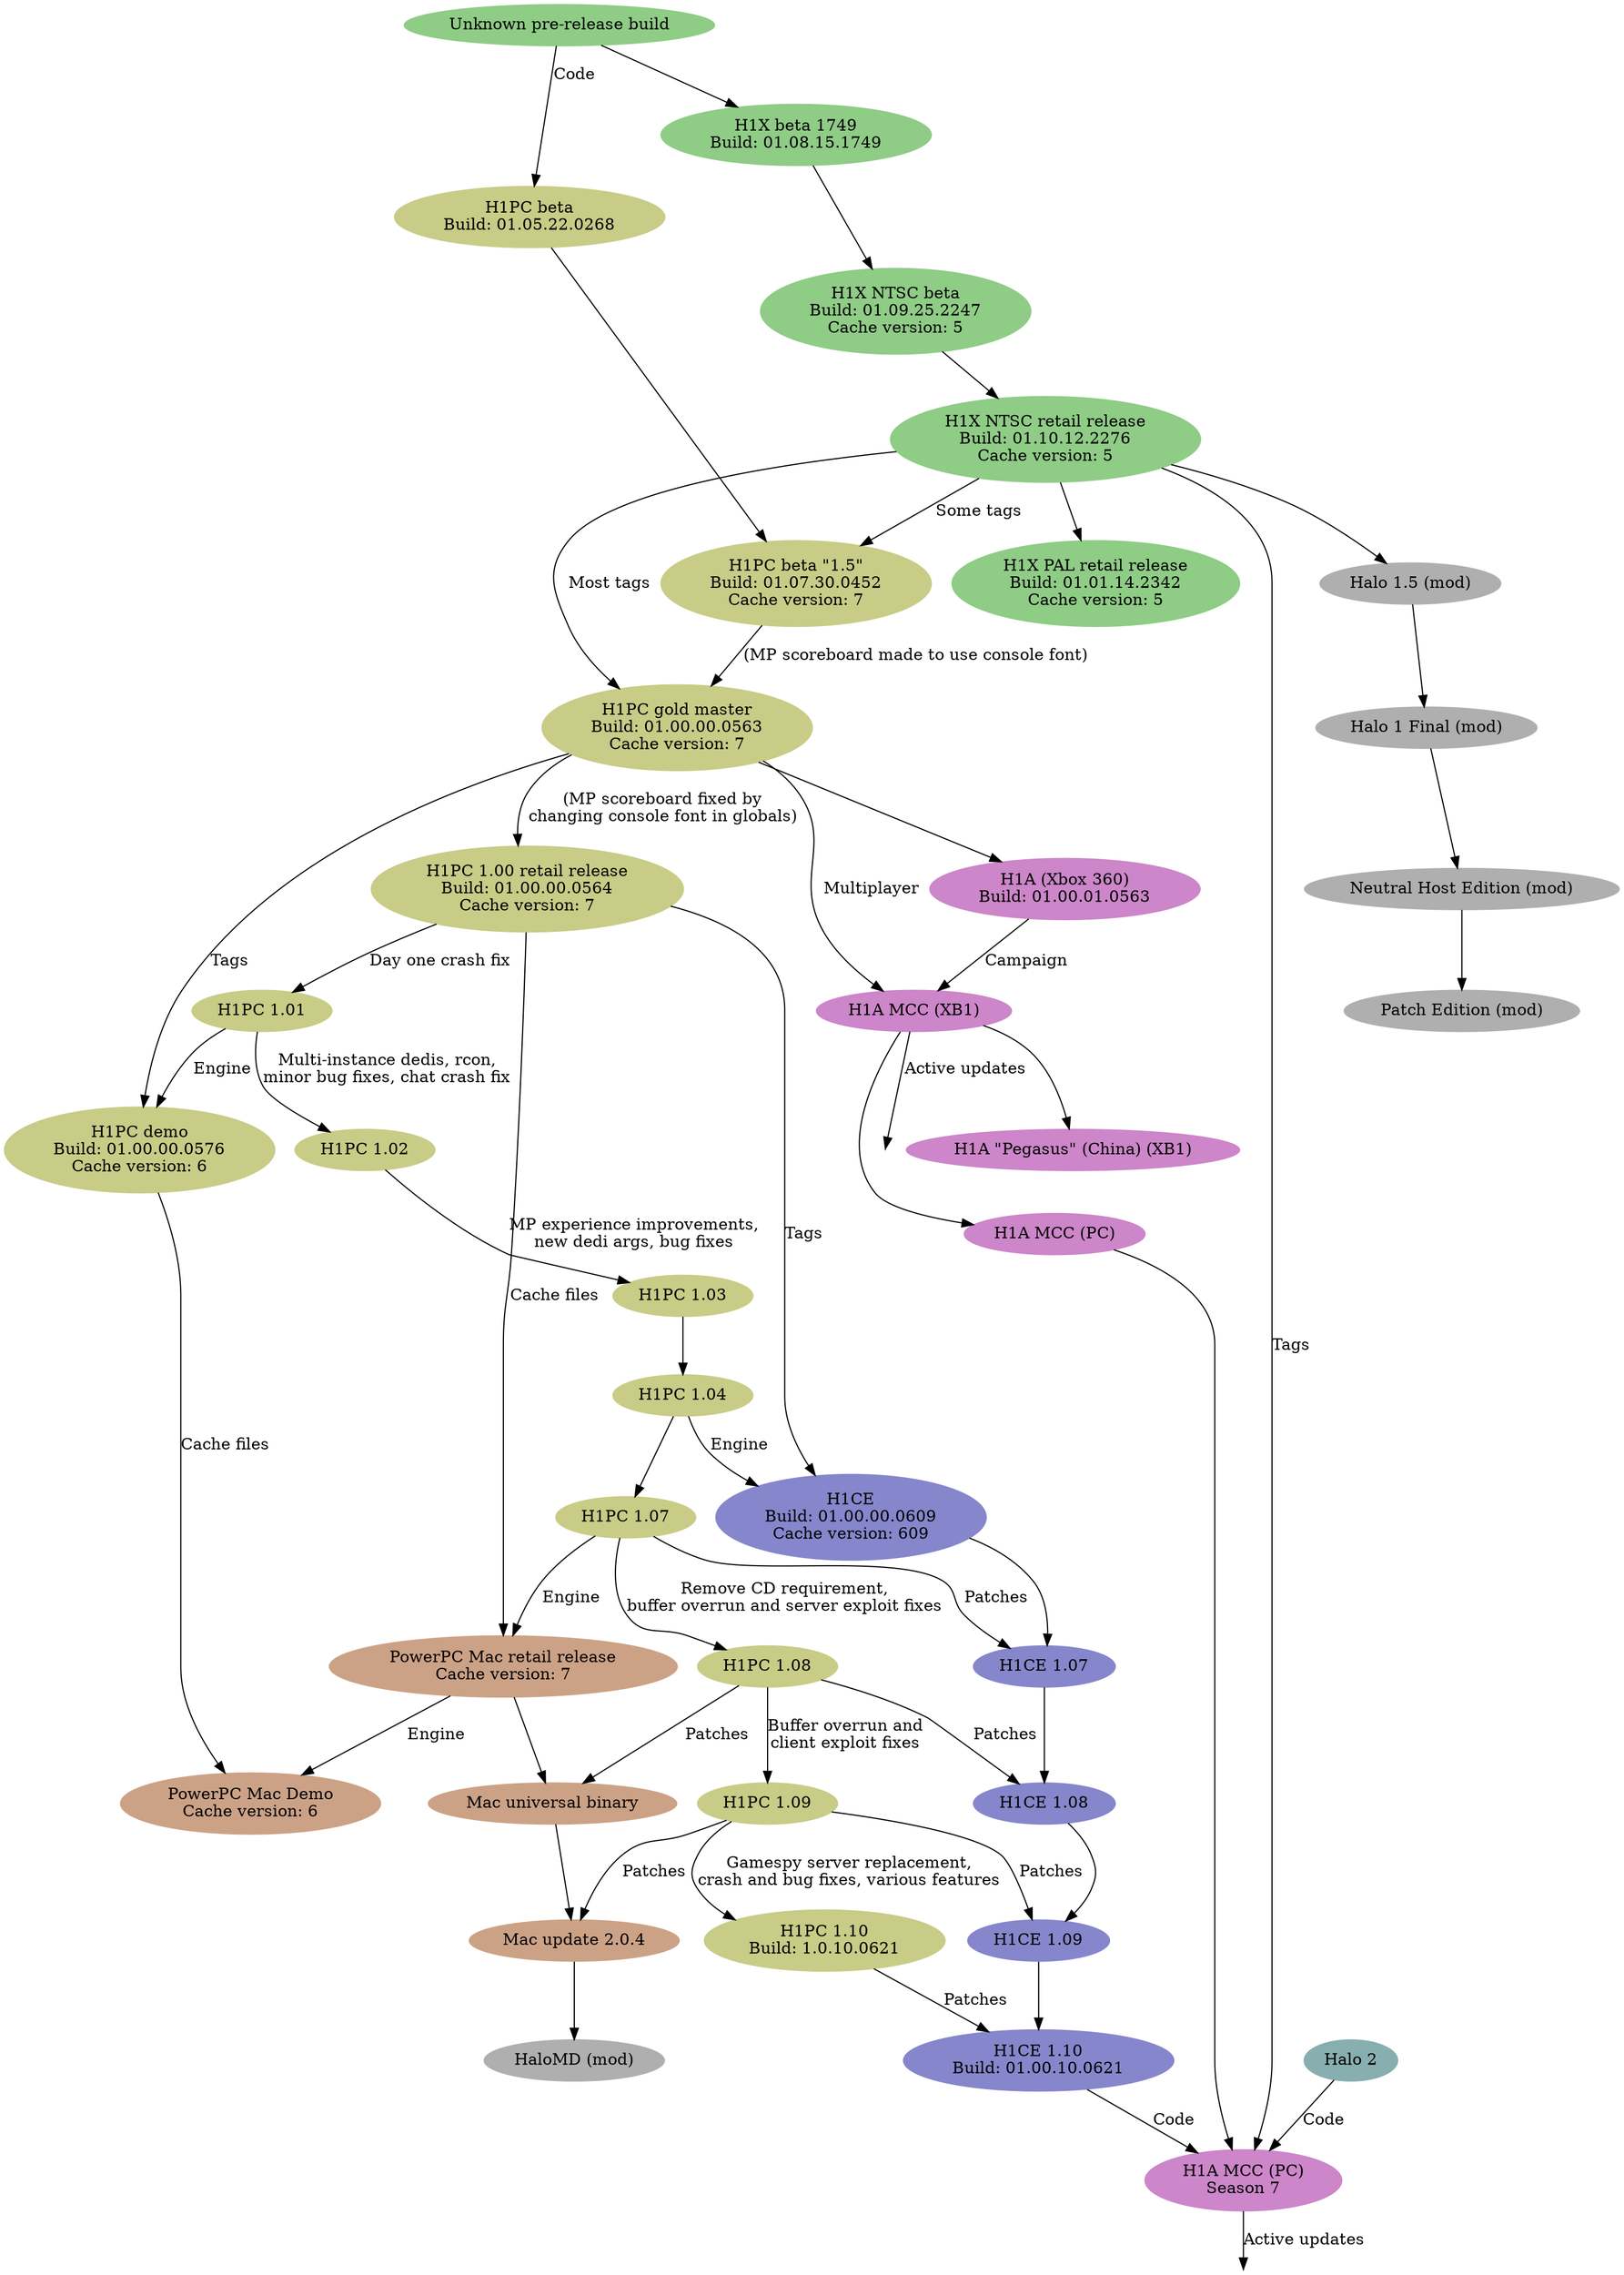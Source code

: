 digraph G {
  subgraph h1x {
    node [style=filled color="#8fcc86"]
    h1x_pre [label="Unknown pre-release build"]
    h1x_1749 [label="H1X beta 1749\nBuild: 01.08.15.1749"]
    h1x_ntsc_beta [label="H1X NTSC beta\nBuild: 01.09.25.2247\nCache version: 5"]
    h1x_ntsc_retail [label="H1X NTSC retail release\nBuild: 01.10.12.2276\nCache version: 5"]
    h1x_pal_retail [label="H1X PAL retail release\nBuild: 01.01.14.2342\nCache version: 5"]
  }

  #mods
  node [style=filled color="#afafaf"];
  h15 [label="Halo 1.5 (mod)"];
  h1final [label="Halo 1 Final (mod)"];
  nhe [label="Neutral Host Edition (mod)"];
  pe [label="Patch Edition (mod)"];
  halomd [label="HaloMD (mod)"];

  subgraph h1pc {
    node [style=filled color="#c8cc86"];
    pc_beta1 [label="H1PC beta\nBuild: 01.05.22.0268"];
    pc_beta2 [label="H1PC beta \"1.5\"\nBuild: 01.07.30.0452\nCache version: 7"];
    pc_gold [label="H1PC gold master\nBuild: 01.00.00.0563\nCache version: 7"];
    pc_100 [label="H1PC 1.00 retail release\nBuild: 01.00.00.0564\nCache version: 7"];
    pc_101 [label="H1PC 1.01"];
    pc_102 [label="H1PC 1.02"];
    pc_103 [label="H1PC 1.03"];
    pc_104 [label="H1PC 1.04"];
    pc_107 [label="H1PC 1.07"];
    pc_108 [label="H1PC 1.08"];
    pc_109 [label="H1PC 1.09"];
    pc_110 [label="H1PC 1.10\nBuild: 1.0.10.0621"];
    pc_demo [label="H1PC demo\nBuild: 01.00.00.0576\nCache version: 6"];
  }

  subgraph mac {
    node [style=filled color="#cca286"];
    mac_retail [label="PowerPC Mac retail release\nCache version: 7"];
    mac_universal [label="Mac universal binary"];
    mac_204 [label="Mac update 2.0.4"];
    mac_demo [label="PowerPC Mac Demo\nCache version: 6"];
  }

  subgraph h1ce {
    node [style=filled color="#8686cc"];
    h1ce_100 [label="H1CE\nBuild: 01.00.00.0609\nCache version: 609"];
    h1ce_107 [label="H1CE 1.07"];
    h1ce_108 [label="H1CE 1.08"];
    h1ce_109 [label="H1CE 1.09"];
    h1ce_110 [label="H1CE 1.10\nBuild: 01.00.10.0621"];
  }

  subgraph h1a {
    node [style=filled color="#cc86c9"];
    h1a_360 [label="H1A (Xbox 360)\nBuild: 01.00.01.0563"];
    h1a_xbone [label="H1A MCC (XB1)"];
    h1a_xbone_china [label="H1A \"Pegasus\" (China) (XB1)"];
    h1a_pc [label="H1A MCC (PC)"];
    h1a_pc_s7 [label="H1A MCC (PC)\nSeason 7"];
    h1a_pc_live [label="", fixedsize="false", width=0, height=0, shape=none];
    h1a_xbone_live [label="", fixedsize="false", width=0, height=0, shape=none];
  }



  #other games
  node [style=filled color="#88afaf"];
  h2 [label="Halo 2"];

  h1x_pre -> h1x_1749;
  h1x_1749 -> h1x_ntsc_beta;
  h1x_ntsc_beta -> h1x_ntsc_retail;
  h1x_ntsc_retail -> h1x_pal_retail;

  # gearbox pc line
  h1x_pre -> pc_beta1 [label="Code"];
  pc_beta1 -> pc_beta2;
  h1x_ntsc_retail -> pc_beta2 [label="Some tags"];
  pc_beta2 -> pc_gold [label="(MP scoreboard made to use console font)"];
  h1x_ntsc_retail -> pc_gold [label="Most tags"];
  pc_gold -> pc_100 [label="(MP scoreboard fixed by\nchanging console font in globals)"];
  pc_100 -> pc_101 [label="Day one crash fix"];
  pc_101 -> pc_102 [label="Multi-instance dedis, rcon,\nminor bug fixes, chat crash fix"];
  pc_102 -> pc_103 [label="MP experience improvements,\nnew dedi args, bug fixes"];
  pc_103 -> pc_104;
  pc_104 -> pc_107;
  pc_107 -> pc_108 [label="Remove CD requirement,\nbuffer overrun and server exploit fixes"];
  pc_108 -> pc_109 [label="Buffer overrun and\nclient exploit fixes"];
  pc_109 -> pc_110 [label="Gamespy server replacement,\ncrash and bug fixes, various features"];
  pc_gold -> pc_demo [label="Tags"];
  pc_101 -> pc_demo [label="Engine"];

  # custom edition line
  pc_104 -> h1ce_100 [label="Engine"];
  pc_100 -> h1ce_100 [label="Tags"];
  h1ce_100 -> h1ce_107;
  pc_107 -> h1ce_107 [label="Patches"];
  h1ce_107 -> h1ce_108;
  pc_108 -> h1ce_108 [label="Patches"];
  h1ce_108 -> h1ce_109;
  pc_109 -> h1ce_109 [label="Patches"];
  h1ce_109 -> h1ce_110;
  pc_110 -> h1ce_110 [label="Patches"];

  # mac
  pc_demo -> mac_demo [label="Cache files"];
  pc_100 -> mac_retail [label="Cache files"];
  pc_107 -> mac_retail [label="Engine"];
  mac_retail -> mac_demo [label="Engine"];
  mac_retail -> mac_universal;
  pc_108 -> mac_universal [label="Patches"];
  mac_universal -> mac_204;
  pc_109 -> mac_204 [label="Patches"];

  # mods
  h1x_ntsc_retail -> h15;
  h15 -> h1final;
  h1final -> nhe;
  nhe -> pe;
  mac_204 -> halomd;

  # h1a and mcc
  pc_gold -> h1a_360;
  h1a_360 -> h1a_xbone [label="Campaign"];
  pc_gold -> h1a_xbone [label="Multiplayer"];
  h1a_xbone -> h1a_pc;
  h1a_xbone -> h1a_xbone_live [label="Active updates"];
  h1a_xbone -> h1a_xbone_china;
  h1a_pc -> h1a_pc_s7;
  h1ce_110 -> h1a_pc_s7 [label="Code"];
  h1x_ntsc_retail -> h1a_pc_s7 [label="Tags"];
  h2 -> h1a_pc_s7 [label="Code"];
  h1a_pc_s7 -> h1a_pc_live [label="Active updates"];
}
